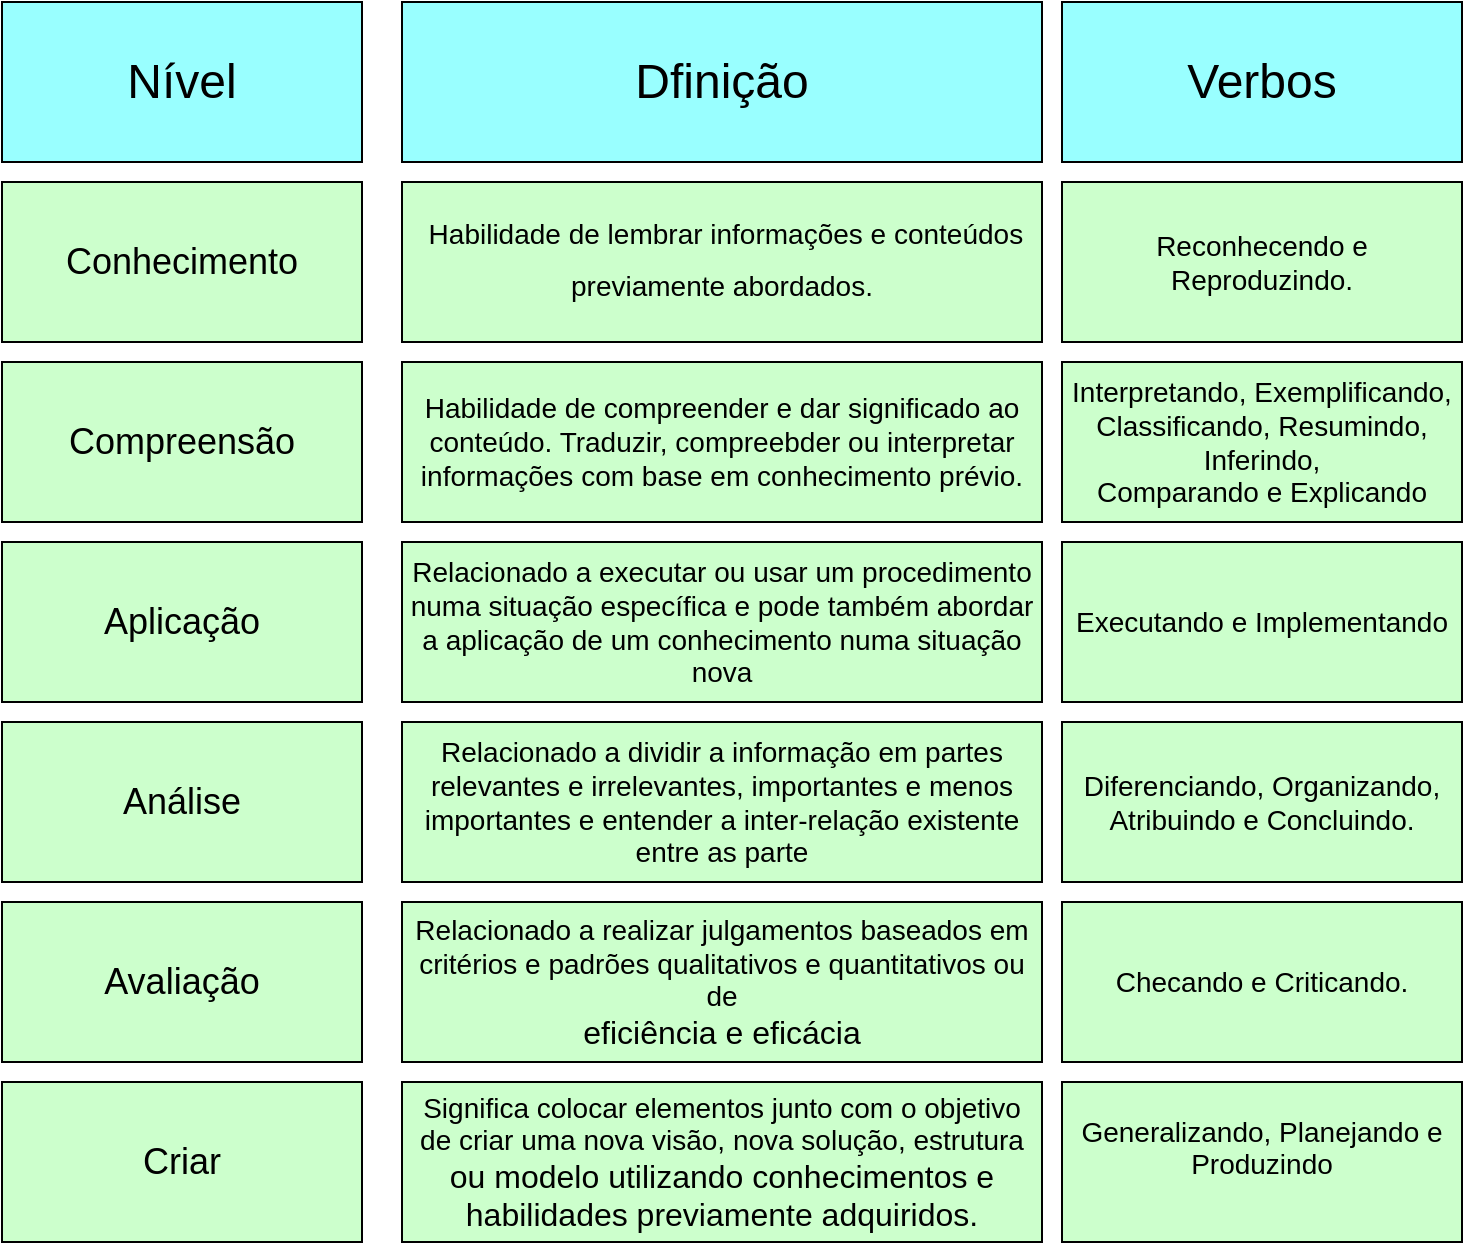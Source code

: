 <mxfile version="24.9.0">
  <diagram name="Página-1" id="9eiAQFG9WIgQE3nimeLH">
    <mxGraphModel dx="1290" dy="1691" grid="1" gridSize="10" guides="1" tooltips="1" connect="1" arrows="1" fold="1" page="1" pageScale="1" pageWidth="827" pageHeight="1169" math="0" shadow="0">
      <root>
        <mxCell id="0" />
        <mxCell id="1" parent="0" />
        <mxCell id="BMnigsDUBEjkv0MNzpHX-1" value="&lt;font style=&quot;vertical-align: inherit;&quot;&gt;&lt;font style=&quot;vertical-align: inherit;&quot;&gt;&lt;font style=&quot;vertical-align: inherit;&quot;&gt;&lt;font style=&quot;vertical-align: inherit; font-size: 18px;&quot;&gt;Conhecimento&lt;/font&gt;&lt;/font&gt;&lt;/font&gt;&lt;/font&gt;" style="rounded=0;whiteSpace=wrap;html=1;fillColor=#CCFFCC;" vertex="1" parent="1">
          <mxGeometry x="80" y="-440" width="180" height="80" as="geometry" />
        </mxCell>
        <mxCell id="BMnigsDUBEjkv0MNzpHX-2" value="&lt;div style=&quot;&quot;&gt;&lt;font style=&quot;font-size: 14px;&quot;&gt;&amp;nbsp;Habilidade de lembrar informações e conteúdos previamente abordados.&lt;/font&gt;&lt;span style=&quot;font-size: 24px;&quot;&gt;&lt;/span&gt;&lt;/div&gt;" style="rounded=0;whiteSpace=wrap;html=1;fillColor=#CCFFCC;" vertex="1" parent="1">
          <mxGeometry x="280" y="-440" width="320" height="80" as="geometry" />
        </mxCell>
        <mxCell id="BMnigsDUBEjkv0MNzpHX-3" value="&lt;font style=&quot;font-size: 14px;&quot;&gt;Reconhecendo e Reproduzindo.&lt;/font&gt;" style="rounded=0;whiteSpace=wrap;html=1;fillColor=#CCFFCC;" vertex="1" parent="1">
          <mxGeometry x="610" y="-440" width="200" height="80" as="geometry" />
        </mxCell>
        <mxCell id="BMnigsDUBEjkv0MNzpHX-4" value="&lt;font style=&quot;vertical-align: inherit;&quot;&gt;&lt;font style=&quot;vertical-align: inherit;&quot;&gt;&lt;font style=&quot;vertical-align: inherit;&quot;&gt;&lt;font style=&quot;vertical-align: inherit; font-size: 18px;&quot;&gt;Compreensão&lt;/font&gt;&lt;/font&gt;&lt;/font&gt;&lt;/font&gt;" style="rounded=0;whiteSpace=wrap;html=1;fillColor=#CCFFCC;" vertex="1" parent="1">
          <mxGeometry x="80" y="-350" width="180" height="80" as="geometry" />
        </mxCell>
        <mxCell id="BMnigsDUBEjkv0MNzpHX-5" value="&lt;font style=&quot;vertical-align: inherit;&quot;&gt;&lt;font style=&quot;vertical-align: inherit;&quot;&gt;&lt;font style=&quot;vertical-align: inherit;&quot;&gt;&lt;font style=&quot;vertical-align: inherit; font-size: 18px;&quot;&gt;Aplicação&lt;/font&gt;&lt;/font&gt;&lt;/font&gt;&lt;/font&gt;" style="rounded=0;whiteSpace=wrap;html=1;fillColor=#CCFFCC;" vertex="1" parent="1">
          <mxGeometry x="80" y="-260" width="180" height="80" as="geometry" />
        </mxCell>
        <mxCell id="BMnigsDUBEjkv0MNzpHX-6" value="&lt;font style=&quot;vertical-align: inherit;&quot;&gt;&lt;font style=&quot;vertical-align: inherit;&quot;&gt;&lt;font style=&quot;vertical-align: inherit;&quot;&gt;&lt;font style=&quot;vertical-align: inherit;&quot;&gt;&lt;font style=&quot;vertical-align: inherit;&quot;&gt;&lt;font style=&quot;vertical-align: inherit; font-size: 18px;&quot;&gt;Análise&lt;/font&gt;&lt;/font&gt;&lt;/font&gt;&lt;/font&gt;&lt;/font&gt;&lt;/font&gt;" style="rounded=0;whiteSpace=wrap;html=1;fillColor=#CCFFCC;" vertex="1" parent="1">
          <mxGeometry x="80" y="-170" width="180" height="80" as="geometry" />
        </mxCell>
        <mxCell id="BMnigsDUBEjkv0MNzpHX-7" value="&lt;font style=&quot;vertical-align: inherit;&quot;&gt;&lt;font style=&quot;vertical-align: inherit;&quot;&gt;&lt;font style=&quot;vertical-align: inherit;&quot;&gt;&lt;font style=&quot;vertical-align: inherit; font-size: 18px;&quot;&gt;Avaliação&lt;/font&gt;&lt;/font&gt;&lt;/font&gt;&lt;/font&gt;" style="rounded=0;whiteSpace=wrap;html=1;fillColor=#CCFFCC;" vertex="1" parent="1">
          <mxGeometry x="80" y="-80" width="180" height="80" as="geometry" />
        </mxCell>
        <mxCell id="BMnigsDUBEjkv0MNzpHX-8" value="&lt;font style=&quot;vertical-align: inherit;&quot;&gt;&lt;font style=&quot;vertical-align: inherit;&quot;&gt;&lt;font style=&quot;vertical-align: inherit;&quot;&gt;&lt;font style=&quot;vertical-align: inherit; font-size: 18px;&quot;&gt;Criar&lt;/font&gt;&lt;/font&gt;&lt;/font&gt;&lt;/font&gt;" style="rounded=0;whiteSpace=wrap;html=1;fillColor=#CCFFCC;" vertex="1" parent="1">
          <mxGeometry x="80" y="10" width="180" height="80" as="geometry" />
        </mxCell>
        <mxCell id="BMnigsDUBEjkv0MNzpHX-10" value="&lt;font style=&quot;vertical-align: inherit;&quot;&gt;&lt;font style=&quot;vertical-align: inherit; font-size: 14px;&quot;&gt;Interpretando, Exemplificando, Classificando, Resumindo, Inferindo,&lt;br&gt;Comparando e Explicando&lt;/font&gt;&lt;/font&gt;" style="rounded=0;whiteSpace=wrap;html=1;fillColor=#CCFFCC;" vertex="1" parent="1">
          <mxGeometry x="610" y="-350" width="200" height="80" as="geometry" />
        </mxCell>
        <mxCell id="BMnigsDUBEjkv0MNzpHX-11" value="&lt;font style=&quot;vertical-align: inherit;&quot;&gt;&lt;font style=&quot;vertical-align: inherit; font-size: 14px;&quot;&gt;Executando e Implementando&lt;/font&gt;&lt;/font&gt;" style="rounded=0;whiteSpace=wrap;html=1;fillColor=#CCFFCC;" vertex="1" parent="1">
          <mxGeometry x="610" y="-260" width="200" height="80" as="geometry" />
        </mxCell>
        <mxCell id="BMnigsDUBEjkv0MNzpHX-12" value="&lt;font style=&quot;vertical-align: inherit;&quot;&gt;&lt;font style=&quot;vertical-align: inherit; font-size: 14px;&quot;&gt;Diferenciando, Organizando, Atribuindo e Concluindo.&lt;/font&gt;&lt;/font&gt;" style="rounded=0;whiteSpace=wrap;html=1;fillColor=#CCFFCC;" vertex="1" parent="1">
          <mxGeometry x="610" y="-170" width="200" height="80" as="geometry" />
        </mxCell>
        <mxCell id="BMnigsDUBEjkv0MNzpHX-13" value="&lt;font style=&quot;vertical-align: inherit;&quot;&gt;&lt;font style=&quot;vertical-align: inherit; font-size: 14px;&quot;&gt;Checando e Criticando.&lt;/font&gt;&lt;/font&gt;" style="rounded=0;whiteSpace=wrap;html=1;fillColor=#CCFFCC;" vertex="1" parent="1">
          <mxGeometry x="610" y="-80" width="200" height="80" as="geometry" />
        </mxCell>
        <mxCell id="BMnigsDUBEjkv0MNzpHX-14" value="&lt;font style=&quot;vertical-align: inherit;&quot;&gt;&lt;font style=&quot;vertical-align: inherit; font-size: 14px;&quot;&gt; Generalizando, Planejando e Produzindo&lt;/font&gt;&lt;/font&gt;&lt;div&gt;&lt;font style=&quot;vertical-align: inherit;&quot;&gt;&lt;font style=&quot;vertical-align: inherit;&quot;&gt;&lt;br&gt;&lt;/font&gt;&lt;/font&gt;&lt;/div&gt;" style="rounded=0;whiteSpace=wrap;html=1;fillColor=#CCFFCC;" vertex="1" parent="1">
          <mxGeometry x="610" y="10" width="200" height="80" as="geometry" />
        </mxCell>
        <mxCell id="BMnigsDUBEjkv0MNzpHX-16" value="&lt;div style=&quot;&quot;&gt;&lt;span style=&quot;font-size: 14px; background-color: initial;&quot;&gt;Habilidade de compreender e dar significado ao conteúdo. Traduzir, compreebder ou interpretar informações com base em conhecimento prévio.&lt;/span&gt;&lt;/div&gt;" style="rounded=0;whiteSpace=wrap;html=1;align=center;fillColor=#CCFFCC;" vertex="1" parent="1">
          <mxGeometry x="280" y="-350" width="320" height="80" as="geometry" />
        </mxCell>
        <mxCell id="BMnigsDUBEjkv0MNzpHX-17" value="&lt;div style=&quot;&quot;&gt;&lt;span style=&quot;font-size: 14px; background-color: initial;&quot;&gt;Relacionado a executar ou usar um procedimento numa situação específica e pode também abordar&lt;/span&gt;&lt;/div&gt;&lt;font style=&quot;font-size: 14px;&quot;&gt;&lt;div style=&quot;&quot;&gt;&lt;span style=&quot;background-color: initial;&quot;&gt;a aplicação de um conhecimento numa situação nova&lt;/span&gt;&lt;/div&gt;&lt;/font&gt;" style="rounded=0;whiteSpace=wrap;html=1;align=center;fillColor=#CCFFCC;" vertex="1" parent="1">
          <mxGeometry x="280" y="-260" width="320" height="80" as="geometry" />
        </mxCell>
        <mxCell id="BMnigsDUBEjkv0MNzpHX-18" value="&lt;div style=&quot;&quot;&gt;&lt;span style=&quot;font-size: 14px; background-color: initial;&quot;&gt;Relacionado a dividir a informação em partes relevantes e irrelevantes, importantes e menos&lt;/span&gt;&lt;/div&gt;&lt;font style=&quot;font-size: 14px;&quot;&gt;&lt;div style=&quot;&quot;&gt;&lt;span style=&quot;background-color: initial;&quot;&gt;importantes e entender a inter-relação existente entre as parte&lt;/span&gt;&lt;/div&gt;&lt;/font&gt;" style="rounded=0;whiteSpace=wrap;html=1;align=center;fillColor=#CCFFCC;" vertex="1" parent="1">
          <mxGeometry x="280" y="-170" width="320" height="80" as="geometry" />
        </mxCell>
        <mxCell id="BMnigsDUBEjkv0MNzpHX-19" value="&lt;div style=&quot;&quot;&gt;&lt;span style=&quot;background-color: initial;&quot;&gt;&lt;font style=&quot;font-size: 14px;&quot;&gt;Relacionado a realizar julgamentos baseados em critérios e padrões qualitativos e quantitativos ou de&lt;/font&gt;&lt;/span&gt;&lt;/div&gt;&lt;font size=&quot;3&quot; style=&quot;vertical-align: inherit;&quot;&gt;&lt;div style=&quot;&quot;&gt;&lt;span style=&quot;background-color: initial;&quot;&gt;eficiência e eficácia&lt;/span&gt;&lt;/div&gt;&lt;/font&gt;" style="rounded=0;whiteSpace=wrap;html=1;align=center;fillColor=#CCFFCC;" vertex="1" parent="1">
          <mxGeometry x="280" y="-80" width="320" height="80" as="geometry" />
        </mxCell>
        <mxCell id="BMnigsDUBEjkv0MNzpHX-20" value="&lt;div style=&quot;&quot;&gt;&lt;span style=&quot;background-color: initial;&quot;&gt;&lt;font style=&quot;font-size: 14px;&quot;&gt;Significa colocar elementos junto com o objetivo de criar uma nova visão, nova solução, estrutura&lt;/font&gt;&lt;/span&gt;&lt;/div&gt;&lt;font size=&quot;3&quot; style=&quot;vertical-align: inherit;&quot;&gt;&lt;div style=&quot;&quot;&gt;&lt;span style=&quot;background-color: initial;&quot;&gt;ou modelo utilizando conhecimentos e habilidades previamente adquiridos.&lt;/span&gt;&lt;/div&gt;&lt;/font&gt;" style="rounded=0;whiteSpace=wrap;html=1;fillColor=#CCFFCC;align=center;" vertex="1" parent="1">
          <mxGeometry x="280" y="10" width="320" height="80" as="geometry" />
        </mxCell>
        <mxCell id="BMnigsDUBEjkv0MNzpHX-22" value="&lt;font style=&quot;vertical-align: inherit;&quot;&gt;&lt;font style=&quot;vertical-align: inherit;&quot;&gt;&lt;font style=&quot;vertical-align: inherit;&quot;&gt;&lt;font style=&quot;vertical-align: inherit; font-size: 24px;&quot;&gt;Nível&lt;/font&gt;&lt;/font&gt;&lt;/font&gt;&lt;/font&gt;" style="rounded=0;whiteSpace=wrap;html=1;fillColor=#99FFFF;" vertex="1" parent="1">
          <mxGeometry x="80" y="-530" width="180" height="80" as="geometry" />
        </mxCell>
        <mxCell id="BMnigsDUBEjkv0MNzpHX-23" value="&lt;font style=&quot;vertical-align: inherit;&quot;&gt;&lt;font style=&quot;vertical-align: inherit; font-size: 24px;&quot;&gt;Dfinição&lt;/font&gt;&lt;/font&gt;" style="rounded=0;whiteSpace=wrap;html=1;fillColor=#99FFFF;" vertex="1" parent="1">
          <mxGeometry x="280" y="-530" width="320" height="80" as="geometry" />
        </mxCell>
        <mxCell id="BMnigsDUBEjkv0MNzpHX-24" value="&lt;font style=&quot;vertical-align: inherit;&quot;&gt;&lt;font style=&quot;vertical-align: inherit; font-size: 24px;&quot;&gt;Verbos&lt;/font&gt;&lt;/font&gt;" style="rounded=0;whiteSpace=wrap;html=1;fillColor=#99FFFF;" vertex="1" parent="1">
          <mxGeometry x="610" y="-530" width="200" height="80" as="geometry" />
        </mxCell>
      </root>
    </mxGraphModel>
  </diagram>
</mxfile>
